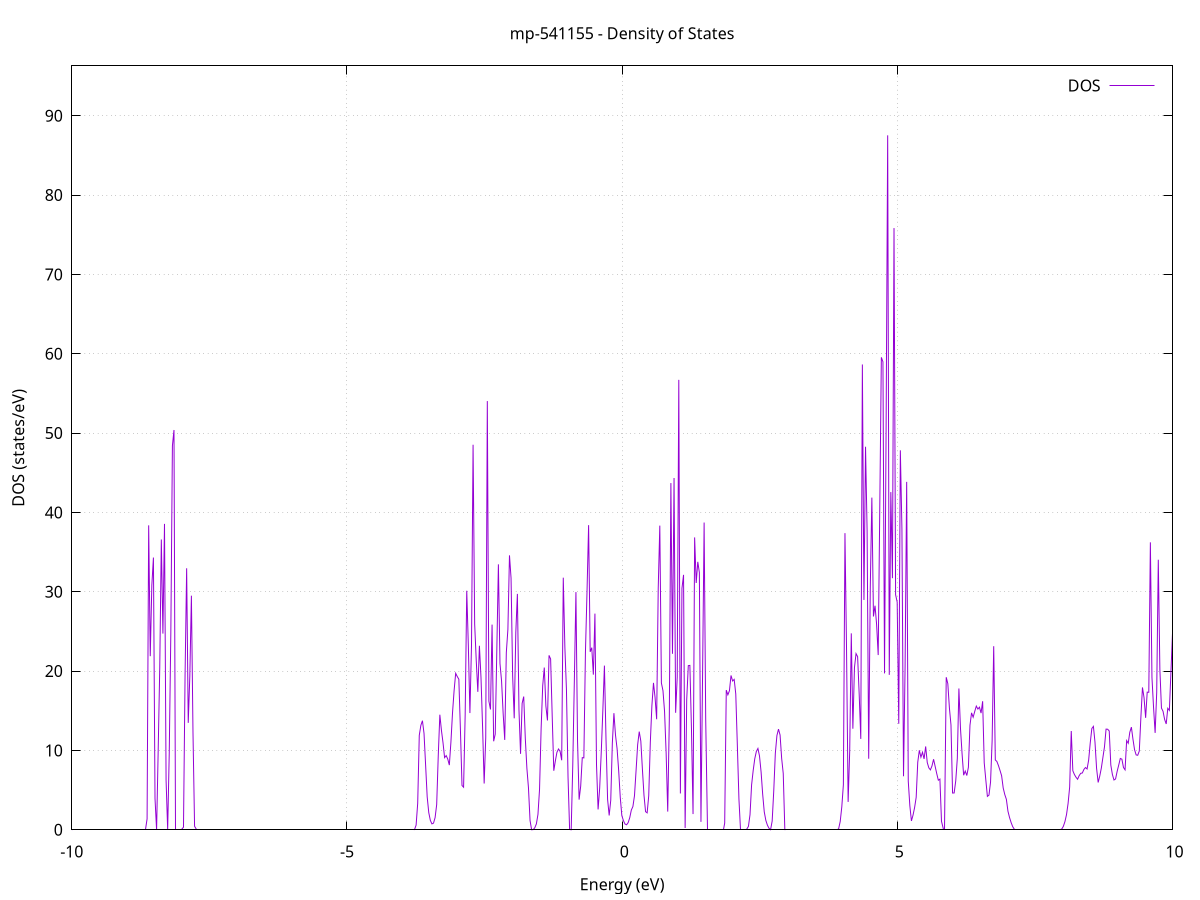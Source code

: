 set title 'mp-541155 - Density of States'
set xlabel 'Energy (eV)'
set ylabel 'DOS (states/eV)'
set grid
set xrange [-10:10]
set yrange [0:96.282]
set xzeroaxis lt -1
set terminal png size 800,600
set output 'mp-541155_dos_gnuplot.png'
plot '-' using 1:2 with lines title 'DOS'
-38.104500 0.000000
-38.075700 0.000000
-38.046900 0.000000
-38.018200 0.000000
-37.989400 0.000000
-37.960700 0.000000
-37.931900 0.000000
-37.903200 0.000000
-37.874400 0.000000
-37.845700 0.000000
-37.816900 0.000000
-37.788200 0.000000
-37.759400 0.000000
-37.730700 0.000000
-37.701900 0.000000
-37.673100 0.000000
-37.644400 0.000000
-37.615600 0.000000
-37.586900 0.000000
-37.558100 0.000000
-37.529400 0.000000
-37.500600 0.000000
-37.471900 0.000000
-37.443100 0.000000
-37.414400 0.000000
-37.385600 0.000000
-37.356900 0.000000
-37.328100 0.000000
-37.299300 0.000000
-37.270600 0.000000
-37.241800 0.000000
-37.213100 0.000000
-37.184300 0.000000
-37.155600 0.000000
-37.126800 0.000000
-37.098100 0.000000
-37.069300 0.000000
-37.040600 0.000000
-37.011800 0.000000
-36.983100 0.000000
-36.954300 0.000000
-36.925500 0.000000
-36.896800 0.000000
-36.868000 0.000000
-36.839300 0.000000
-36.810500 0.000000
-36.781800 0.000000
-36.753000 0.000000
-36.724300 0.000000
-36.695500 0.000000
-36.666800 0.000000
-36.638000 0.000000
-36.609300 0.000000
-36.580500 0.000000
-36.551700 0.000000
-36.523000 0.000000
-36.494200 0.000000
-36.465500 0.000000
-36.436700 0.000000
-36.408000 0.000000
-36.379200 0.000000
-36.350500 0.000000
-36.321700 0.000000
-36.293000 0.000000
-36.264200 0.000000
-36.235500 0.000000
-36.206700 0.000000
-36.178000 0.000000
-36.149200 0.000000
-36.120400 0.000000
-36.091700 0.000000
-36.062900 0.000000
-36.034200 0.000000
-36.005400 0.000000
-35.976700 0.000000
-35.947900 0.000000
-35.919200 0.000000
-35.890400 0.000000
-35.861700 0.000000
-35.832900 0.000000
-35.804200 0.000000
-35.775400 0.000000
-35.746600 0.000000
-35.717900 0.000000
-35.689100 0.000000
-35.660400 0.000000
-35.631600 0.000000
-35.602900 0.000000
-35.574100 0.000000
-35.545400 0.000000
-35.516600 0.000000
-35.487900 97.488200
-35.459100 31.698000
-35.430400 0.157000
-35.401600 0.000000
-35.372800 0.000000
-35.344100 0.000000
-35.315300 0.000000
-35.286600 104.041400
-35.257800 12.111600
-35.229100 0.000000
-35.200300 0.000000
-35.171600 0.000000
-35.142800 0.000000
-35.114100 0.000000
-35.085300 0.000000
-35.056600 0.000000
-35.027800 0.000000
-34.999000 0.000000
-34.970300 0.000000
-34.941500 0.000000
-34.912800 0.000000
-34.884000 0.000000
-34.855300 0.000000
-34.826500 0.000000
-34.797800 0.000000
-34.769000 0.000000
-34.740300 0.000000
-34.711500 0.000000
-34.682800 0.000000
-34.654000 0.000000
-34.625200 0.000000
-34.596500 0.000000
-34.567700 0.000000
-34.539000 0.000000
-34.510200 0.000000
-34.481500 0.000000
-34.452700 0.000000
-34.424000 0.000000
-34.395200 0.000000
-34.366500 0.000000
-34.337700 0.000000
-34.309000 0.000000
-34.280200 0.000000
-34.251400 0.000000
-34.222700 0.000000
-34.193900 0.000000
-34.165200 0.000000
-34.136400 0.000000
-34.107700 0.000000
-34.078900 0.000000
-34.050200 0.000000
-34.021400 0.000000
-33.992700 0.000000
-33.963900 0.000000
-33.935200 0.000000
-33.906400 0.000000
-33.877600 0.000000
-33.848900 0.000000
-33.820100 0.000000
-33.791400 0.000000
-33.762600 0.000000
-33.733900 0.000000
-33.705100 0.000000
-33.676400 0.000000
-33.647600 0.000000
-33.618900 0.000000
-33.590100 0.000000
-33.561400 0.000000
-33.532600 0.000000
-33.503800 0.000000
-33.475100 0.000000
-33.446300 0.000000
-33.417600 0.000000
-33.388800 0.000000
-33.360100 0.000000
-33.331300 0.000000
-33.302600 0.000000
-33.273800 0.000000
-33.245100 0.000000
-33.216300 0.000000
-33.187600 0.000000
-33.158800 0.000000
-33.130100 0.000000
-33.101300 0.000000
-33.072500 0.000000
-33.043800 0.000000
-33.015000 0.000000
-32.986300 0.000000
-32.957500 0.000000
-32.928800 0.000000
-32.900000 0.000000
-32.871300 0.000000
-32.842500 0.000000
-32.813800 0.000000
-32.785000 0.000000
-32.756300 0.000000
-32.727500 0.000000
-32.698700 0.000000
-32.670000 0.000000
-32.641200 0.000000
-32.612500 0.000000
-32.583700 0.000000
-32.555000 0.000000
-32.526200 0.000000
-32.497500 0.000000
-32.468700 0.000000
-32.440000 0.000000
-32.411200 0.000000
-32.382500 0.000000
-32.353700 0.000000
-32.324900 0.000000
-32.296200 0.000000
-32.267400 0.000000
-32.238700 0.000000
-32.209900 0.000000
-32.181200 0.000000
-32.152400 0.000000
-32.123700 0.000000
-32.094900 0.000000
-32.066200 0.000000
-32.037400 0.000000
-32.008700 0.000000
-31.979900 0.000000
-31.951100 0.000000
-31.922400 0.000000
-31.893600 0.000000
-31.864900 0.000000
-31.836100 0.000000
-31.807400 0.000000
-31.778600 0.000000
-31.749900 0.000000
-31.721100 0.000000
-31.692400 0.000000
-31.663600 0.000000
-31.634900 0.000000
-31.606100 0.000000
-31.577300 0.000000
-31.548600 0.000000
-31.519800 0.000000
-31.491100 0.000000
-31.462300 0.000000
-31.433600 0.000000
-31.404800 0.000000
-31.376100 0.000000
-31.347300 0.000000
-31.318600 0.000000
-31.289800 0.000000
-31.261100 0.000000
-31.232300 0.000000
-31.203500 0.000000
-31.174800 0.000000
-31.146000 0.000000
-31.117300 0.000000
-31.088500 0.000000
-31.059800 0.000000
-31.031000 0.000000
-31.002300 0.000000
-30.973500 0.000000
-30.944800 0.000000
-30.916000 0.000000
-30.887300 0.000000
-30.858500 0.000000
-30.829700 0.000000
-30.801000 0.000000
-30.772200 0.000000
-30.743500 0.000000
-30.714700 0.000000
-30.686000 0.000000
-30.657200 0.000000
-30.628500 0.000000
-30.599700 0.000000
-30.571000 0.000000
-30.542200 0.000000
-30.513500 0.000000
-30.484700 0.000000
-30.456000 0.000000
-30.427200 0.000000
-30.398400 0.000000
-30.369700 0.000000
-30.340900 0.000000
-30.312200 0.000000
-30.283400 0.000000
-30.254700 0.000000
-30.225900 0.000000
-30.197200 0.000000
-30.168400 0.000000
-30.139700 0.000000
-30.110900 0.000000
-30.082200 0.000000
-30.053400 0.000000
-30.024600 0.000000
-29.995900 0.000000
-29.967100 0.000000
-29.938400 0.000000
-29.909600 0.000000
-29.880900 0.000000
-29.852100 0.000000
-29.823400 0.000000
-29.794600 0.000000
-29.765900 0.000000
-29.737100 0.000000
-29.708400 0.000000
-29.679600 0.000000
-29.650800 0.000000
-29.622100 0.000000
-29.593300 0.000000
-29.564600 0.000000
-29.535800 0.000000
-29.507100 0.000000
-29.478300 0.000000
-29.449600 0.000000
-29.420800 0.000000
-29.392100 0.000000
-29.363300 0.000000
-29.334600 0.000000
-29.305800 0.000000
-29.277000 0.000000
-29.248300 0.000000
-29.219500 0.000000
-29.190800 0.000000
-29.162000 0.000000
-29.133300 0.000000
-29.104500 0.000000
-29.075800 0.000000
-29.047000 0.000000
-29.018300 0.000000
-28.989500 0.000000
-28.960800 0.000000
-28.932000 0.000000
-28.903200 0.000000
-28.874500 0.000000
-28.845700 0.000000
-28.817000 0.000000
-28.788200 0.000000
-28.759500 0.000000
-28.730700 0.000000
-28.702000 0.000000
-28.673200 0.000000
-28.644500 0.000000
-28.615700 0.000000
-28.587000 0.000000
-28.558200 0.000000
-28.529400 0.000000
-28.500700 0.000000
-28.471900 0.000000
-28.443200 0.000000
-28.414400 0.000000
-28.385700 0.000000
-28.356900 0.000000
-28.328200 0.000000
-28.299400 0.000000
-28.270700 0.000000
-28.241900 0.000000
-28.213200 0.000000
-28.184400 0.000000
-28.155600 0.000000
-28.126900 0.000000
-28.098100 0.000000
-28.069400 0.000000
-28.040600 0.000000
-28.011900 0.000000
-27.983100 0.000000
-27.954400 0.000000
-27.925600 0.000000
-27.896900 0.000000
-27.868100 0.000000
-27.839400 0.000000
-27.810600 0.000000
-27.781800 0.000000
-27.753100 0.000000
-27.724300 0.000000
-27.695600 0.000000
-27.666800 0.000000
-27.638100 0.000000
-27.609300 0.000000
-27.580600 0.000000
-27.551800 0.000000
-27.523100 0.000000
-27.494300 0.000000
-27.465600 0.000000
-27.436800 0.000000
-27.408100 0.000000
-27.379300 0.000000
-27.350500 0.000000
-27.321800 0.000000
-27.293000 0.000000
-27.264300 0.000000
-27.235500 0.000000
-27.206800 0.000000
-27.178000 0.000000
-27.149300 0.000000
-27.120500 0.000000
-27.091800 0.000000
-27.063000 0.000000
-27.034300 0.000000
-27.005500 0.000000
-26.976700 0.000000
-26.948000 0.000000
-26.919200 0.000000
-26.890500 0.000000
-26.861700 0.000000
-26.833000 0.000000
-26.804200 0.000000
-26.775500 0.000000
-26.746700 0.000000
-26.718000 0.000000
-26.689200 0.000000
-26.660500 0.000000
-26.631700 0.000000
-26.602900 0.000000
-26.574200 0.000000
-26.545400 0.000000
-26.516700 0.000000
-26.487900 0.000000
-26.459200 0.000000
-26.430400 0.000000
-26.401700 0.000000
-26.372900 0.000000
-26.344200 0.000000
-26.315400 0.000000
-26.286700 0.000000
-26.257900 0.000000
-26.229100 0.000000
-26.200400 0.000000
-26.171600 0.000000
-26.142900 0.000000
-26.114100 0.000000
-26.085400 0.000000
-26.056600 0.000000
-26.027900 0.000000
-25.999100 0.000000
-25.970400 0.000000
-25.941600 0.000000
-25.912900 0.000000
-25.884100 0.000000
-25.855300 0.000000
-25.826600 0.000000
-25.797800 0.000000
-25.769100 0.000000
-25.740300 0.000000
-25.711600 0.000000
-25.682800 0.000000
-25.654100 0.000000
-25.625300 0.000000
-25.596600 0.000000
-25.567800 0.000000
-25.539100 0.000000
-25.510300 0.000000
-25.481500 0.000000
-25.452800 0.000000
-25.424000 0.000000
-25.395300 0.000000
-25.366500 0.000000
-25.337800 0.000000
-25.309000 0.000000
-25.280300 0.000000
-25.251500 0.000000
-25.222800 0.000000
-25.194000 0.000000
-25.165300 0.000000
-25.136500 0.000000
-25.107700 0.000000
-25.079000 0.000000
-25.050200 0.000000
-25.021500 0.000000
-24.992700 0.000000
-24.964000 0.000000
-24.935200 0.000000
-24.906500 0.000000
-24.877700 0.000000
-24.849000 0.000000
-24.820200 0.000000
-24.791500 0.000000
-24.762700 0.000000
-24.734000 0.000000
-24.705200 0.000000
-24.676400 0.000000
-24.647700 0.000000
-24.618900 0.000000
-24.590200 0.000000
-24.561400 0.000000
-24.532700 0.000000
-24.503900 0.000000
-24.475200 0.000000
-24.446400 0.000000
-24.417700 0.000000
-24.388900 0.000000
-24.360200 0.000000
-24.331400 0.000000
-24.302600 0.000000
-24.273900 0.000000
-24.245100 0.000000
-24.216400 0.000000
-24.187600 0.000000
-24.158900 0.000000
-24.130100 0.000000
-24.101400 0.000000
-24.072600 0.000000
-24.043900 0.000000
-24.015100 0.000000
-23.986400 0.000000
-23.957600 0.000000
-23.928800 0.000000
-23.900100 0.000000
-23.871300 0.000000
-23.842600 0.000000
-23.813800 0.000000
-23.785100 0.000000
-23.756300 0.000000
-23.727600 0.000000
-23.698800 0.000000
-23.670100 0.000000
-23.641300 0.000000
-23.612600 0.000000
-23.583800 0.000000
-23.555000 0.000000
-23.526300 0.000000
-23.497500 0.000000
-23.468800 0.000000
-23.440000 0.000000
-23.411300 0.000000
-23.382500 0.000000
-23.353800 0.000000
-23.325000 0.000000
-23.296300 0.000000
-23.267500 0.000000
-23.238800 0.000000
-23.210000 0.000000
-23.181200 0.000000
-23.152500 0.000000
-23.123700 0.000000
-23.095000 0.000000
-23.066200 0.000000
-23.037500 0.000000
-23.008700 0.000000
-22.980000 0.000000
-22.951200 0.000000
-22.922500 0.000000
-22.893700 0.000000
-22.865000 0.000000
-22.836200 0.000000
-22.807400 0.000000
-22.778700 0.000000
-22.749900 0.000000
-22.721200 0.000000
-22.692400 0.000000
-22.663700 0.000000
-22.634900 0.000000
-22.606200 0.000000
-22.577400 0.000000
-22.548700 0.000000
-22.519900 0.000000
-22.491200 0.000000
-22.462400 0.000000
-22.433600 0.000000
-22.404900 0.000000
-22.376100 0.000000
-22.347400 0.000000
-22.318600 0.000000
-22.289900 0.000000
-22.261100 0.000000
-22.232400 0.000000
-22.203600 0.000000
-22.174900 0.000000
-22.146100 0.000000
-22.117400 0.000000
-22.088600 0.000000
-22.059800 0.000000
-22.031100 0.000000
-22.002300 0.000000
-21.973600 0.000000
-21.944800 0.000000
-21.916100 0.000000
-21.887300 0.000000
-21.858600 0.000000
-21.829800 0.000000
-21.801100 0.000000
-21.772300 0.000000
-21.743600 0.000000
-21.714800 0.000000
-21.686100 0.000000
-21.657300 0.000000
-21.628500 0.000000
-21.599800 0.000000
-21.571000 0.000000
-21.542300 0.000000
-21.513500 0.000000
-21.484800 0.000000
-21.456000 0.000000
-21.427300 0.000000
-21.398500 0.000000
-21.369800 0.000000
-21.341000 0.000000
-21.312300 0.000000
-21.283500 0.000000
-21.254700 0.000000
-21.226000 0.000000
-21.197200 0.000000
-21.168500 0.000000
-21.139700 0.000000
-21.111000 0.000000
-21.082200 0.000000
-21.053500 0.000000
-21.024700 0.000000
-20.996000 0.000000
-20.967200 0.000000
-20.938500 0.000000
-20.909700 0.000000
-20.880900 0.000000
-20.852200 0.000000
-20.823400 0.000000
-20.794700 0.000000
-20.765900 0.000000
-20.737200 0.000000
-20.708400 0.000000
-20.679700 0.000000
-20.650900 0.000000
-20.622200 0.000000
-20.593400 0.000000
-20.564700 0.000000
-20.535900 0.000000
-20.507100 0.000000
-20.478400 0.000000
-20.449600 0.000000
-20.420900 0.000000
-20.392100 0.000000
-20.363400 0.000000
-20.334600 0.000000
-20.305900 0.000000
-20.277100 0.000000
-20.248400 0.000000
-20.219600 0.000000
-20.190900 0.000000
-20.162100 0.000000
-20.133300 0.000000
-20.104600 0.000000
-20.075800 0.000000
-20.047100 0.000000
-20.018300 0.000000
-19.989600 0.000000
-19.960800 0.000000
-19.932100 0.000000
-19.903300 0.000000
-19.874600 0.000000
-19.845800 0.000000
-19.817100 0.000000
-19.788300 0.000000
-19.759500 0.000000
-19.730800 0.000000
-19.702000 0.000000
-19.673300 0.000000
-19.644500 0.000000
-19.615800 0.000000
-19.587000 0.000000
-19.558300 0.000000
-19.529500 0.000000
-19.500800 0.000000
-19.472000 0.000000
-19.443300 0.000000
-19.414500 0.000000
-19.385700 0.000000
-19.357000 0.000000
-19.328200 0.000000
-19.299500 0.000000
-19.270700 0.000000
-19.242000 0.000000
-19.213200 0.000000
-19.184500 0.000000
-19.155700 0.000000
-19.127000 0.000000
-19.098200 0.000000
-19.069500 0.000000
-19.040700 0.000000
-19.012000 0.000000
-18.983200 0.000000
-18.954400 0.000000
-18.925700 0.000000
-18.896900 0.000000
-18.868200 0.000000
-18.839400 0.000000
-18.810700 0.000000
-18.781900 0.000000
-18.753200 0.000000
-18.724400 0.000000
-18.695700 0.000000
-18.666900 0.000000
-18.638200 0.000000
-18.609400 0.000000
-18.580600 0.000000
-18.551900 0.000000
-18.523100 0.000000
-18.494400 0.000000
-18.465600 0.000000
-18.436900 0.000000
-18.408100 0.000000
-18.379400 0.000000
-18.350600 0.000000
-18.321900 0.000000
-18.293100 0.000000
-18.264400 0.000000
-18.235600 0.000000
-18.206800 0.000000
-18.178100 0.000000
-18.149300 0.000000
-18.120600 0.000000
-18.091800 0.000000
-18.063100 0.000000
-18.034300 0.000000
-18.005600 0.000000
-17.976800 0.000000
-17.948100 0.000000
-17.919300 0.000000
-17.890600 0.000000
-17.861800 0.000000
-17.833000 0.000000
-17.804300 0.000000
-17.775500 0.000000
-17.746800 0.000000
-17.718000 0.000000
-17.689300 0.000000
-17.660500 0.000000
-17.631800 0.000000
-17.603000 0.000000
-17.574300 0.000000
-17.545500 0.000000
-17.516800 0.000000
-17.488000 0.000000
-17.459200 0.000000
-17.430500 0.000000
-17.401700 0.000000
-17.373000 0.000000
-17.344200 0.000000
-17.315500 0.000000
-17.286700 0.000000
-17.258000 0.000000
-17.229200 0.000000
-17.200500 0.000000
-17.171700 0.000000
-17.143000 0.000000
-17.114200 0.000000
-17.085400 0.000000
-17.056700 0.000000
-17.027900 0.000000
-16.999200 0.000000
-16.970400 0.000000
-16.941700 0.000000
-16.912900 0.000000
-16.884200 0.000000
-16.855400 0.000000
-16.826700 0.000000
-16.797900 0.000000
-16.769200 0.000000
-16.740400 0.000000
-16.711600 0.000000
-16.682900 0.000000
-16.654100 0.000000
-16.625400 0.000000
-16.596600 0.000000
-16.567900 0.000000
-16.539100 0.000000
-16.510400 0.000000
-16.481600 0.000000
-16.452900 0.000000
-16.424100 0.000000
-16.395400 0.000000
-16.366600 0.000000
-16.337800 0.000000
-16.309100 0.000000
-16.280300 0.000000
-16.251600 0.000000
-16.222800 0.000000
-16.194100 0.000000
-16.165300 0.000000
-16.136600 0.000000
-16.107800 0.000000
-16.079100 0.000000
-16.050300 0.000000
-16.021600 0.000000
-15.992800 0.000000
-15.964100 0.000000
-15.935300 0.000000
-15.906500 0.000000
-15.877800 0.000000
-15.849000 0.000000
-15.820300 0.000000
-15.791500 0.000000
-15.762800 0.000000
-15.734000 0.000000
-15.705300 0.000000
-15.676500 0.000000
-15.647800 0.000000
-15.619000 0.000000
-15.590300 0.000000
-15.561500 0.000000
-15.532700 0.000000
-15.504000 0.000000
-15.475200 0.000000
-15.446500 0.000000
-15.417700 0.000000
-15.389000 0.000000
-15.360200 0.000000
-15.331500 0.000000
-15.302700 0.000000
-15.274000 0.000000
-15.245200 0.000000
-15.216500 0.000000
-15.187700 0.000000
-15.158900 0.000000
-15.130200 0.000000
-15.101400 0.000000
-15.072700 0.000000
-15.043900 0.000000
-15.015200 0.000000
-14.986400 0.000000
-14.957700 0.000000
-14.928900 0.000000
-14.900200 0.000000
-14.871400 0.000000
-14.842700 0.000000
-14.813900 0.000000
-14.785100 0.000000
-14.756400 0.000000
-14.727600 0.000000
-14.698900 0.000000
-14.670100 0.000000
-14.641400 0.000000
-14.612600 0.000000
-14.583900 0.000000
-14.555100 0.000000
-14.526400 0.000000
-14.497600 0.000000
-14.468900 0.000000
-14.440100 0.000000
-14.411300 0.000000
-14.382600 0.000000
-14.353800 0.000000
-14.325100 0.000000
-14.296300 0.000000
-14.267600 0.000000
-14.238800 0.000000
-14.210100 0.000000
-14.181300 0.000000
-14.152600 0.000000
-14.123800 0.000000
-14.095100 0.000000
-14.066300 0.000000
-14.037500 0.000000
-14.008800 0.000000
-13.980000 0.000000
-13.951300 0.000000
-13.922500 0.000000
-13.893800 0.000000
-13.865000 0.000000
-13.836300 0.000000
-13.807500 0.000000
-13.778800 0.000000
-13.750000 0.000000
-13.721300 0.000000
-13.692500 0.000000
-13.663700 0.000000
-13.635000 0.000000
-13.606200 0.000000
-13.577500 0.767700
-13.548700 8.753600
-13.520000 33.666200
-13.491200 21.959400
-13.462500 6.628500
-13.433700 0.956600
-13.405000 0.268500
-13.376200 3.139900
-13.347500 9.471400
-13.318700 12.856300
-13.290000 13.827600
-13.261200 13.333900
-13.232400 11.513900
-13.203700 4.170600
-13.174900 0.639400
-13.146200 0.088700
-13.117400 0.000000
-13.088700 0.000000
-13.059900 0.027500
-13.031200 1.112100
-13.002400 5.223100
-12.973700 15.208500
-12.944900 33.547400
-12.916200 62.220800
-12.887400 21.256700
-12.858600 26.222000
-12.829900 29.652700
-12.801100 10.791600
-12.772400 3.183500
-12.743600 0.286900
-12.714900 1.198600
-12.686100 8.399100
-12.657400 29.922500
-12.628600 38.468900
-12.599900 14.585100
-12.571100 2.456700
-12.542400 79.481800
-12.513600 0.000000
-12.484800 0.000000
-12.456100 0.000000
-12.427300 0.000000
-12.398600 0.000000
-12.369800 0.000000
-12.341100 0.000000
-12.312300 0.000000
-12.283600 0.000000
-12.254800 0.000000
-12.226100 0.000000
-12.197300 0.000000
-12.168600 0.000000
-12.139800 0.000000
-12.111000 0.000000
-12.082300 0.000000
-12.053500 0.000000
-12.024800 0.000000
-11.996000 0.000000
-11.967300 0.000000
-11.938500 0.000000
-11.909800 0.000000
-11.881000 0.000000
-11.852300 0.000000
-11.823500 0.000000
-11.794800 0.000000
-11.766000 0.000000
-11.737200 0.000000
-11.708500 0.000000
-11.679700 0.000000
-11.651000 0.000000
-11.622200 0.000000
-11.593500 0.000000
-11.564700 0.000000
-11.536000 0.000000
-11.507200 0.000000
-11.478500 0.000000
-11.449700 0.000000
-11.421000 0.000000
-11.392200 0.000000
-11.363400 0.000000
-11.334700 0.000000
-11.305900 0.000000
-11.277200 0.000000
-11.248400 0.000000
-11.219700 0.000000
-11.190900 0.000000
-11.162200 0.000000
-11.133400 0.000000
-11.104700 0.000000
-11.075900 0.000000
-11.047200 0.000000
-11.018400 0.000000
-10.989600 0.000000
-10.960900 0.000000
-10.932100 0.000000
-10.903400 0.000000
-10.874600 0.000000
-10.845900 0.000000
-10.817100 0.000000
-10.788400 0.000000
-10.759600 0.000000
-10.730900 0.000000
-10.702100 0.000000
-10.673400 0.000000
-10.644600 0.000000
-10.615800 0.000000
-10.587100 0.000000
-10.558300 0.000000
-10.529600 0.000000
-10.500800 0.000000
-10.472100 0.000000
-10.443300 0.000000
-10.414600 0.000000
-10.385800 0.000000
-10.357100 0.000000
-10.328300 0.000000
-10.299600 0.000000
-10.270800 0.000000
-10.242100 0.000000
-10.213300 0.000000
-10.184500 0.000000
-10.155800 0.000000
-10.127000 0.000000
-10.098300 0.000000
-10.069500 0.000000
-10.040800 0.000000
-10.012000 0.000000
-9.983300 0.000000
-9.954500 0.000000
-9.925800 0.000000
-9.897000 0.000000
-9.868300 0.000000
-9.839500 0.000000
-9.810700 0.000000
-9.782000 0.000000
-9.753200 0.000000
-9.724500 0.000000
-9.695700 0.000000
-9.667000 0.000000
-9.638200 0.000000
-9.609500 0.000000
-9.580700 0.000000
-9.552000 0.000000
-9.523200 0.000000
-9.494500 0.000000
-9.465700 0.000000
-9.436900 0.000000
-9.408200 0.000000
-9.379400 0.000000
-9.350700 0.000000
-9.321900 0.000000
-9.293200 0.000000
-9.264400 0.000000
-9.235700 0.000000
-9.206900 0.000000
-9.178200 0.000000
-9.149400 0.000000
-9.120700 0.000000
-9.091900 0.000000
-9.063100 0.000000
-9.034400 0.000000
-9.005600 0.000000
-8.976900 0.000000
-8.948100 0.000000
-8.919400 0.000000
-8.890600 0.000000
-8.861900 0.000000
-8.833100 0.000000
-8.804400 0.000000
-8.775600 0.000000
-8.746900 0.000000
-8.718100 0.000000
-8.689300 0.000000
-8.660600 0.000000
-8.631800 1.376000
-8.603100 38.368500
-8.574300 21.877200
-8.545600 30.825100
-8.516800 34.310600
-8.488100 3.964600
-8.459300 0.000000
-8.430600 9.842700
-8.401800 20.407400
-8.373100 36.592100
-8.344300 24.726100
-8.315500 38.555700
-8.286800 6.253400
-8.258000 0.022200
-8.229300 9.642600
-8.200500 24.784000
-8.171800 48.394500
-8.143000 50.387100
-8.114300 0.000000
-8.085500 0.000000
-8.056800 0.000000
-8.028000 0.000000
-7.999300 0.000000
-7.970500 0.325200
-7.941700 19.510400
-7.913000 32.958100
-7.884200 13.478500
-7.855500 19.362700
-7.826700 29.509000
-7.798000 12.286300
-7.769200 0.440500
-7.740500 0.000000
-7.711700 0.000000
-7.683000 0.000000
-7.654200 0.000000
-7.625500 0.000000
-7.596700 0.000000
-7.568000 0.000000
-7.539200 0.000000
-7.510400 0.000000
-7.481700 0.000000
-7.452900 0.000000
-7.424200 0.000000
-7.395400 0.000000
-7.366700 0.000000
-7.337900 0.000000
-7.309200 0.000000
-7.280400 0.000000
-7.251700 0.000000
-7.222900 0.000000
-7.194200 0.000000
-7.165400 0.000000
-7.136600 0.000000
-7.107900 0.000000
-7.079100 0.000000
-7.050400 0.000000
-7.021600 0.000000
-6.992900 0.000000
-6.964100 0.000000
-6.935400 0.000000
-6.906600 0.000000
-6.877900 0.000000
-6.849100 0.000000
-6.820400 0.000000
-6.791600 0.000000
-6.762800 0.000000
-6.734100 0.000000
-6.705300 0.000000
-6.676600 0.000000
-6.647800 0.000000
-6.619100 0.000000
-6.590300 0.000000
-6.561600 0.000000
-6.532800 0.000000
-6.504100 0.000000
-6.475300 0.000000
-6.446600 0.000000
-6.417800 0.000000
-6.389000 0.000000
-6.360300 0.000000
-6.331500 0.000000
-6.302800 0.000000
-6.274000 0.000000
-6.245300 0.000000
-6.216500 0.000000
-6.187800 0.000000
-6.159000 0.000000
-6.130300 0.000000
-6.101500 0.000000
-6.072800 0.000000
-6.044000 0.000000
-6.015200 0.000000
-5.986500 0.000000
-5.957700 0.000000
-5.929000 0.000000
-5.900200 0.000000
-5.871500 0.000000
-5.842700 0.000000
-5.814000 0.000000
-5.785200 0.000000
-5.756500 0.000000
-5.727700 0.000000
-5.699000 0.000000
-5.670200 0.000000
-5.641400 0.000000
-5.612700 0.000000
-5.583900 0.000000
-5.555200 0.000000
-5.526400 0.000000
-5.497700 0.000000
-5.468900 0.000000
-5.440200 0.000000
-5.411400 0.000000
-5.382700 0.000000
-5.353900 0.000000
-5.325200 0.000000
-5.296400 0.000000
-5.267600 0.000000
-5.238900 0.000000
-5.210100 0.000000
-5.181400 0.000000
-5.152600 0.000000
-5.123900 0.000000
-5.095100 0.000000
-5.066400 0.000000
-5.037600 0.000000
-5.008900 0.000000
-4.980100 0.000000
-4.951400 0.000000
-4.922600 0.000000
-4.893800 0.000000
-4.865100 0.000000
-4.836300 0.000000
-4.807600 0.000000
-4.778800 0.000000
-4.750100 0.000000
-4.721300 0.000000
-4.692600 0.000000
-4.663800 0.000000
-4.635100 0.000000
-4.606300 0.000000
-4.577600 0.000000
-4.548800 0.000000
-4.520100 0.000000
-4.491300 0.000000
-4.462500 0.000000
-4.433800 0.000000
-4.405000 0.000000
-4.376300 0.000000
-4.347500 0.000000
-4.318800 0.000000
-4.290000 0.000000
-4.261300 0.000000
-4.232500 0.000000
-4.203800 0.000000
-4.175000 0.000000
-4.146300 0.000000
-4.117500 0.000000
-4.088700 0.000000
-4.060000 0.000000
-4.031200 0.000000
-4.002500 0.000000
-3.973700 0.000000
-3.945000 0.000000
-3.916200 0.000000
-3.887500 0.000000
-3.858700 0.000000
-3.830000 0.000000
-3.801200 0.000000
-3.772500 0.027500
-3.743700 0.583000
-3.714900 3.330400
-3.686200 11.899400
-3.657400 13.161100
-3.628700 13.749900
-3.599900 12.143800
-3.571200 8.169600
-3.542400 4.148300
-3.513700 2.160500
-3.484900 1.174900
-3.456200 0.742600
-3.427400 0.838500
-3.398700 1.534700
-3.369900 3.178200
-3.341100 9.380100
-3.312400 14.501600
-3.283600 12.534800
-3.254900 10.970400
-3.226100 9.093000
-3.197400 9.349400
-3.168600 8.906300
-3.139900 8.149600
-3.111100 11.070300
-3.082400 14.712300
-3.053600 17.518300
-3.024900 19.718900
-2.996100 19.317700
-2.967300 18.973000
-2.938600 12.620500
-2.909800 5.585100
-2.881100 5.368200
-2.852300 14.471400
-2.823600 30.128100
-2.794800 23.262100
-2.766100 14.712800
-2.737300 23.195000
-2.708600 48.531800
-2.679800 25.930500
-2.651100 21.339500
-2.622300 17.385200
-2.593500 23.194700
-2.564800 19.205700
-2.536000 12.974600
-2.507300 5.829500
-2.478500 11.623500
-2.449800 54.031000
-2.421000 16.210300
-2.392300 15.168000
-2.363500 25.863100
-2.334800 11.156500
-2.306000 12.049400
-2.277300 22.583600
-2.248500 33.455700
-2.219700 20.957400
-2.191000 18.759500
-2.162200 14.673800
-2.133500 11.325100
-2.104700 22.328800
-2.076000 25.237100
-2.047200 34.587400
-2.018500 31.717500
-1.989700 19.401100
-1.961000 14.048400
-1.932200 24.872300
-1.903500 29.733900
-1.874700 15.105000
-1.846000 9.573100
-1.817200 15.933700
-1.788400 16.790600
-1.759700 11.518000
-1.730900 7.759500
-1.702200 5.291900
-1.673400 1.162700
-1.644700 0.000000
-1.615900 0.021800
-1.587200 0.254100
-1.558400 0.740100
-1.529700 1.936800
-1.500900 5.096200
-1.472200 12.760200
-1.443400 18.156700
-1.414600 20.448300
-1.385900 15.608400
-1.357100 13.778100
-1.328400 21.984500
-1.299600 21.517700
-1.270900 14.348500
-1.242100 7.438800
-1.213400 8.688600
-1.184600 9.776000
-1.155900 10.182100
-1.127100 9.875700
-1.098400 8.760700
-1.069600 31.771500
-1.040800 23.027700
-1.012100 17.698700
-0.983300 6.665500
-0.954600 0.036100
-0.925800 0.000000
-0.897100 8.179500
-0.868300 18.857900
-0.839600 29.961900
-0.810800 11.281200
-0.782100 3.799900
-0.753300 5.493700
-0.724600 9.091700
-0.695800 9.059700
-0.667000 22.367200
-0.638300 30.014400
-0.609500 38.395100
-0.580800 22.428300
-0.552000 22.953700
-0.523300 19.555800
-0.494500 27.248400
-0.465800 8.204500
-0.437000 2.563600
-0.408300 5.253300
-0.379500 9.781800
-0.350800 15.036500
-0.322000 20.690400
-0.293200 11.390500
-0.264500 3.833400
-0.235700 1.804300
-0.207000 3.723700
-0.178200 10.929200
-0.149500 14.697300
-0.120700 11.937600
-0.092000 10.225900
-0.063200 7.475700
-0.034500 4.108200
-0.005700 1.793000
0.023000 1.154200
0.051800 0.723300
0.080600 0.631900
0.109300 0.899000
0.138100 1.524500
0.166800 2.479600
0.195600 2.933900
0.224300 4.298500
0.253100 7.475700
0.281800 10.715400
0.310600 12.374300
0.339300 11.180900
0.368100 7.643500
0.396800 4.355000
0.425600 2.282200
0.454400 2.132000
0.483100 4.296500
0.511900 11.024000
0.540600 15.647100
0.569400 18.514500
0.598100 16.670900
0.626900 13.933100
0.655600 30.467000
0.684400 38.336900
0.713100 18.502500
0.741900 17.525900
0.770600 14.907700
0.799400 9.642600
0.828200 2.289600
0.856900 13.808600
0.885700 43.697500
0.914400 22.178700
0.943200 44.336500
0.971900 14.748700
1.000700 19.247100
1.029400 56.710300
1.058200 4.578000
1.086900 30.433700
1.115700 32.130400
1.144400 0.222000
1.173200 16.413400
1.201900 20.688800
1.230700 20.717900
1.259500 12.715700
1.288200 1.978600
1.317000 36.848800
1.345700 31.109200
1.374500 33.771200
1.403200 32.421000
1.432000 0.993400
1.460700 19.083500
1.489500 38.721900
1.518200 13.946400
1.547000 0.000000
1.575700 0.000000
1.604500 0.000000
1.633300 0.000000
1.662000 0.000000
1.690800 0.000000
1.719500 0.000000
1.748300 0.000000
1.777000 0.000000
1.805800 0.000000
1.834500 0.000000
1.863300 0.843600
1.892000 17.604800
1.920800 17.007800
1.949500 17.524000
1.978300 19.452100
2.007100 18.755800
2.035800 18.953000
2.064600 17.116600
2.093300 10.609000
2.122100 3.862100
2.150800 0.000000
2.179600 0.000000
2.208300 0.000000
2.237100 0.000000
2.265800 0.000000
2.294600 0.428300
2.323300 1.893800
2.352100 5.652700
2.380900 7.461300
2.409600 8.945800
2.438400 9.871200
2.467100 10.251400
2.495900 9.291400
2.524600 7.291400
2.553400 4.480500
2.582100 2.261200
2.610900 1.182800
2.639600 0.578100
2.668400 0.190500
2.697100 0.014800
2.725900 1.095500
2.754700 4.902300
2.783400 9.629700
2.812200 11.875100
2.840900 12.683900
2.869700 11.942700
2.898400 8.998200
2.927200 7.095100
2.955900 0.024200
2.984700 0.000000
3.013400 0.000000
3.042200 0.000000
3.070900 0.000000
3.099700 0.000000
3.128500 0.000000
3.157200 0.000000
3.186000 0.000000
3.214700 0.000000
3.243500 0.000000
3.272200 0.000000
3.301000 0.000000
3.329700 0.000000
3.358500 0.000000
3.387200 0.000000
3.416000 0.000000
3.444700 0.000000
3.473500 0.000000
3.502300 0.000000
3.531000 0.000000
3.559800 0.000000
3.588500 0.000000
3.617300 0.000000
3.646000 0.000000
3.674800 0.000000
3.703500 0.000000
3.732300 0.000000
3.761000 0.000000
3.789800 0.000000
3.818500 0.000000
3.847300 0.000000
3.876000 0.000000
3.904800 0.000000
3.933600 0.125300
3.962300 1.045200
3.991100 2.894600
4.019800 5.673500
4.048600 37.391200
4.077300 22.704400
4.106100 3.507500
4.134800 9.909500
4.163600 24.757000
4.192300 12.738500
4.221100 20.426500
4.249800 22.206600
4.278600 21.822400
4.307400 17.047400
4.336100 11.452200
4.364900 58.647900
4.393600 28.972500
4.422400 48.277500
4.451100 37.659600
4.479900 8.951300
4.508600 30.496500
4.537400 41.864800
4.566100 26.884500
4.594900 28.240300
4.623600 25.873900
4.652400 22.020600
4.681200 40.513800
4.709900 59.544600
4.738700 58.976500
4.767400 19.708400
4.796200 50.714500
4.824900 87.529300
4.853700 19.526300
4.882400 42.565600
4.911200 31.706500
4.939900 75.839100
4.968700 29.622000
4.997400 28.696700
5.026200 13.355600
5.055000 47.828100
5.083700 37.900500
5.112500 6.746900
5.141200 20.566400
5.170000 43.848700
5.198700 6.137000
5.227500 3.029800
5.256200 1.116700
5.285000 1.836400
5.313700 2.791300
5.342500 4.082900
5.371200 8.519900
5.400000 10.017600
5.428800 9.150700
5.457500 9.775500
5.486300 8.934100
5.515000 10.503200
5.543800 8.480300
5.572500 7.805600
5.601300 7.548800
5.630000 8.050200
5.658800 8.889200
5.687500 7.983400
5.716300 7.076500
5.745000 6.248800
5.773800 6.384700
5.802600 1.070700
5.831300 0.000000
5.860100 0.000000
5.888800 19.226300
5.917600 18.413600
5.946300 15.362300
5.975100 13.202500
6.003800 4.630400
6.032600 4.640100
6.061300 6.159600
6.090100 9.000500
6.118800 17.809600
6.147600 12.784000
6.176400 9.602000
6.205100 6.875200
6.233900 7.402400
6.262600 6.838600
6.291400 7.874000
6.320100 13.177100
6.348900 14.739100
6.377600 14.184700
6.406400 14.907500
6.435100 15.587400
6.463900 15.216600
6.492600 15.452600
6.521400 14.704800
6.550200 16.200100
6.578900 8.451100
6.607700 6.302200
6.636400 4.208200
6.665200 4.363500
6.693900 6.015100
6.722700 11.221600
6.751400 23.136000
6.780200 8.800000
6.808900 8.611200
6.837700 8.090600
6.866400 7.473500
6.895200 6.808500
6.923900 5.266500
6.952700 4.438200
6.981500 3.836800
7.010200 2.340000
7.039000 1.546400
7.067700 0.911400
7.096500 0.393600
7.125200 0.000000
7.154000 0.000000
7.182700 0.000000
7.211500 0.000000
7.240200 0.000000
7.269000 0.000000
7.297700 0.000000
7.326500 0.000000
7.355300 0.000000
7.384000 0.000000
7.412800 0.000000
7.441500 0.000000
7.470300 0.000000
7.499000 0.000000
7.527800 0.000000
7.556500 0.000000
7.585300 0.000000
7.614000 0.000000
7.642800 0.000000
7.671500 0.000000
7.700300 0.000000
7.729100 0.000000
7.757800 0.000000
7.786600 0.000000
7.815300 0.000000
7.844100 0.000000
7.872800 0.000000
7.901600 0.000000
7.930300 0.000000
7.959100 0.000000
7.987800 0.091200
8.016600 0.431600
8.045300 1.024100
8.074100 1.906500
8.102900 3.330500
8.131600 5.398400
8.160400 12.448300
8.189100 7.440800
8.217900 6.963200
8.246600 6.624200
8.275400 6.368500
8.304100 6.822600
8.332900 7.118000
8.361600 7.156000
8.390400 7.608700
8.419100 7.847000
8.447900 7.664200
8.476700 8.796600
8.505400 10.943900
8.534200 12.762100
8.562900 13.032000
8.591700 11.044400
8.620400 7.750900
8.649200 5.963500
8.677900 6.762200
8.706700 7.768800
8.735400 9.107200
8.764200 10.452900
8.792900 12.688200
8.821700 12.673300
8.850500 12.448700
8.879200 8.163600
8.908000 6.964700
8.936700 6.273900
8.965500 6.405600
8.994200 7.357100
9.023000 8.161100
9.051700 8.990300
9.080500 8.898100
9.109200 7.854500
9.138000 7.553900
9.166700 11.240300
9.195500 10.900800
9.224300 12.295300
9.253000 12.938000
9.281800 11.406400
9.310500 10.094300
9.339300 9.434300
9.368000 9.390200
9.396800 9.925600
9.425500 14.161700
9.454300 17.941600
9.483000 16.656600
9.511800 14.113000
9.540500 17.347300
9.569300 17.328700
9.598000 36.229000
9.626800 19.201100
9.655600 15.448000
9.684300 12.206000
9.713100 17.305300
9.741800 34.034100
9.770600 20.199100
9.799300 15.343500
9.828100 14.932500
9.856800 13.911600
9.885600 13.337000
9.914300 15.311000
9.943100 15.047200
9.971800 19.925200
10.000600 24.872200
10.029400 15.563000
10.058100 22.065700
10.086900 17.790600
10.115600 13.368700
10.144400 18.801600
10.173100 23.058500
10.201900 29.259900
10.230600 20.706200
10.259400 14.606300
10.288100 20.099600
10.316900 19.155400
10.345600 18.186000
10.374400 18.592700
10.403200 19.166400
10.431900 16.853600
10.460700 12.738100
10.489400 15.999700
10.518200 14.269400
10.546900 15.853600
10.575700 15.969200
10.604400 5.634700
10.633200 5.166900
10.661900 6.488100
10.690700 17.348300
10.719400 21.411800
10.748200 16.299000
10.777000 7.337800
10.805700 7.533600
10.834500 14.001000
10.863200 19.725700
10.892000 21.028000
10.920700 12.514000
10.949500 12.381600
10.978200 12.809300
11.007000 14.250900
11.035700 16.755100
11.064500 20.329300
11.093200 26.206200
11.122000 26.646400
11.150800 18.737500
11.179500 16.373200
11.208300 10.885700
11.237000 11.180500
11.265800 13.552000
11.294500 21.155100
11.323300 16.308800
11.352000 14.567500
11.380800 20.794200
11.409500 18.638800
11.438300 10.371500
11.467000 11.456100
11.495800 11.967600
11.524600 11.957700
11.553300 12.856400
11.582100 16.042300
11.610800 19.049100
11.639600 14.217800
11.668300 16.225900
11.697100 19.287500
11.725800 19.722300
11.754600 19.530900
11.783300 18.459300
11.812100 16.679400
11.840800 15.940900
11.869600 19.469600
11.898400 19.406200
11.927100 13.858700
11.955900 14.581500
11.984600 17.318000
12.013400 18.929600
12.042100 22.343900
12.070900 23.306300
12.099600 27.708200
12.128400 20.247400
12.157100 17.770400
12.185900 14.235200
12.214600 13.216100
12.243400 18.949500
12.272200 20.552300
12.300900 15.784600
12.329700 19.086700
12.358400 17.461900
12.387200 14.881800
12.415900 15.794000
12.444700 19.190400
12.473400 17.560200
12.502200 21.435700
12.530900 25.732000
12.559700 22.476900
12.588400 24.173200
12.617200 22.576200
12.645900 18.174800
12.674700 16.487200
12.703500 12.525900
12.732200 14.554900
12.761000 15.994000
12.789700 16.587500
12.818500 21.729900
12.847200 15.360100
12.876000 12.864600
12.904700 27.271600
12.933500 24.426800
12.962200 16.489900
12.991000 15.446100
13.019700 13.463200
13.048500 12.712000
13.077300 14.662300
13.106000 11.948600
13.134800 13.806600
13.163500 18.937600
13.192300 16.951300
13.221000 15.429000
13.249800 17.587900
13.278500 17.639800
13.307300 19.422000
13.336000 20.124500
13.364800 26.280400
13.393500 21.980200
13.422300 20.238700
13.451100 15.992700
13.479800 17.643200
13.508600 17.521100
13.537300 15.420000
13.566100 6.815300
13.594800 10.221300
13.623600 17.402700
13.652300 21.428900
13.681100 22.817400
13.709800 18.582800
13.738600 17.383300
13.767300 16.204200
13.796100 15.417400
13.824900 12.642000
13.853600 13.475900
13.882400 14.971000
13.911100 13.591600
13.939900 18.905200
13.968600 21.335500
13.997400 20.056400
14.026100 14.524900
14.054900 10.668100
14.083600 13.503100
14.112400 17.161600
14.141100 19.238700
14.169900 18.549400
14.198700 16.021100
14.227400 15.163600
14.256200 15.693500
14.284900 16.442600
14.313700 11.878400
14.342400 13.067500
14.371200 19.513100
14.399900 14.209500
14.428700 11.229800
14.457400 13.247800
14.486200 14.112100
14.514900 17.061000
14.543700 23.970700
14.572500 22.670500
14.601200 13.956100
14.630000 10.900900
14.658700 10.115800
14.687500 11.278900
14.716200 10.333100
14.745000 13.059300
14.773700 16.741600
14.802500 14.999800
14.831200 15.667700
14.860000 16.245600
14.888700 16.132400
14.917500 20.758100
14.946300 21.222800
14.975000 15.896200
15.003800 13.751000
15.032500 12.898200
15.061300 11.336800
15.090000 10.648400
15.118800 16.169600
15.147500 18.057100
15.176300 16.637900
15.205000 16.348600
15.233800 14.708000
15.262500 12.646700
15.291300 10.615100
15.320000 10.771400
15.348800 13.468800
15.377600 13.837600
15.406300 12.420300
15.435100 11.435200
15.463800 10.975200
15.492600 10.355200
15.521300 12.083800
15.550100 14.390100
15.578800 16.723300
15.607600 21.993400
15.636300 10.307400
15.665100 7.735800
15.693800 6.579400
15.722600 7.642300
15.751400 9.562900
15.780100 14.375600
15.808900 15.606200
15.837600 12.500300
15.866400 8.992100
15.895100 17.528100
15.923900 16.771200
15.952600 16.335900
15.981400 19.185300
16.010100 23.764700
16.038900 16.090000
16.067600 11.546100
16.096400 11.112500
16.125200 10.856400
16.153900 10.515400
16.182700 10.677900
16.211400 10.973500
16.240200 12.694600
16.268900 14.710900
16.297700 13.726900
16.326400 13.451200
16.355200 15.026800
16.383900 17.167400
16.412700 13.078500
16.441400 8.427600
16.470200 7.779900
16.499000 8.567900
16.527700 10.493400
16.556500 15.812700
16.585200 12.285600
16.614000 7.099700
16.642700 4.004200
16.671500 2.099700
16.700200 1.334600
16.729000 0.775500
16.757700 0.353000
16.786500 0.025100
16.815200 0.000000
16.844000 0.000000
16.872800 0.000000
16.901500 0.000000
16.930300 0.000000
16.959000 0.000000
16.987800 0.000000
17.016500 0.000000
17.045300 0.000000
17.074000 0.000000
17.102800 0.000000
17.131500 0.000000
17.160300 0.000000
17.189000 0.000000
17.217800 0.000000
17.246600 0.000000
17.275300 0.000000
17.304100 0.000000
17.332800 0.000000
17.361600 0.000000
17.390300 0.000000
17.419100 0.000000
17.447800 0.000000
17.476600 0.000000
17.505300 0.000000
17.534100 0.000000
17.562800 0.000000
17.591600 0.000000
17.620400 0.000000
17.649100 0.000000
17.677900 0.000000
17.706600 0.000000
17.735400 0.000000
17.764100 0.000000
17.792900 0.000000
17.821600 0.000000
17.850400 0.000000
17.879100 0.000000
17.907900 0.000000
17.936600 0.000000
17.965400 0.000000
17.994200 0.000000
18.022900 0.000000
18.051700 0.000000
18.080400 0.000000
18.109200 0.000000
18.137900 0.000000
18.166700 0.000000
18.195400 0.000000
18.224200 0.000000
18.252900 0.000000
18.281700 0.000000
18.310400 0.000000
18.339200 0.000000
18.367900 0.000000
18.396700 0.000000
18.425500 0.000000
18.454200 0.000000
18.483000 0.000000
18.511700 0.000000
18.540500 0.000000
18.569200 0.000000
18.598000 0.000000
18.626700 0.000000
18.655500 0.000000
18.684200 0.000000
18.713000 0.000000
18.741700 0.000000
18.770500 0.000000
18.799300 0.000000
18.828000 0.000000
18.856800 0.000000
18.885500 0.000000
18.914300 0.000000
18.943000 0.000000
18.971800 0.000000
19.000500 0.000000
19.029300 0.000000
19.058000 0.000000
19.086800 0.000000
19.115500 0.000000
19.144300 0.000000
19.173100 0.000000
19.201800 0.000000
19.230600 0.000000
19.259300 0.000000
19.288100 0.000000
19.316800 0.000000
19.345600 0.000000
19.374300 0.000000
19.403100 0.000000
e
